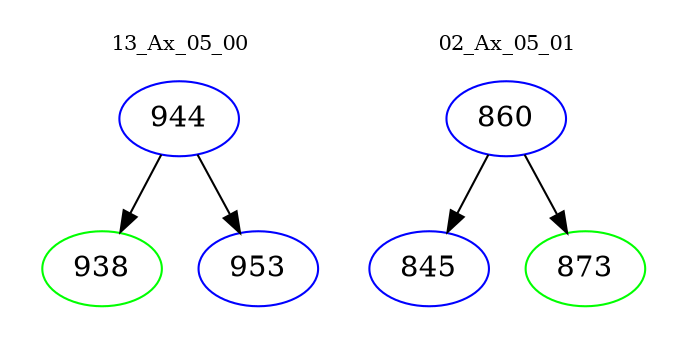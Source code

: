 digraph{
subgraph cluster_0 {
color = white
label = "13_Ax_05_00";
fontsize=10;
T0_944 [label="944", color="blue"]
T0_944 -> T0_938 [color="black"]
T0_938 [label="938", color="green"]
T0_944 -> T0_953 [color="black"]
T0_953 [label="953", color="blue"]
}
subgraph cluster_1 {
color = white
label = "02_Ax_05_01";
fontsize=10;
T1_860 [label="860", color="blue"]
T1_860 -> T1_845 [color="black"]
T1_845 [label="845", color="blue"]
T1_860 -> T1_873 [color="black"]
T1_873 [label="873", color="green"]
}
}
